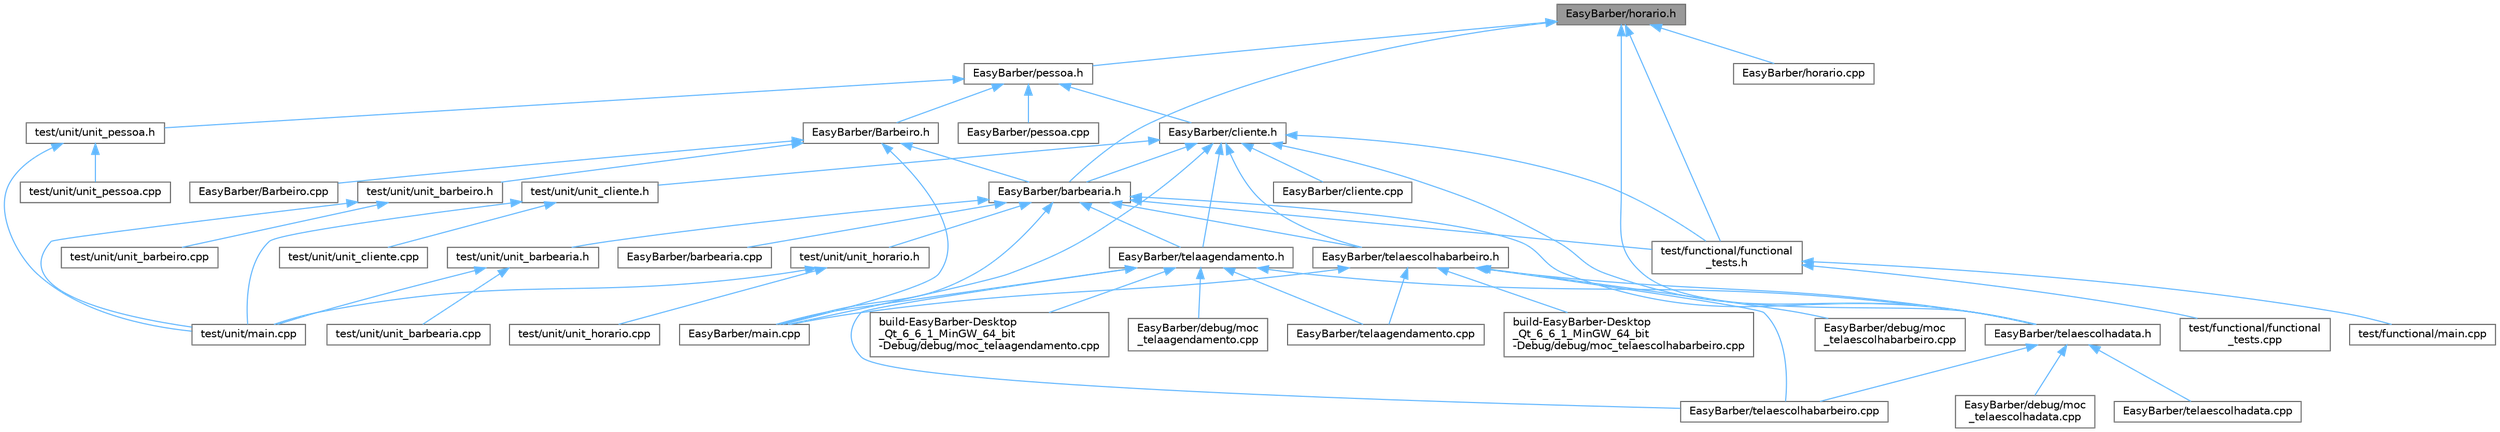 digraph "EasyBarber/horario.h"
{
 // LATEX_PDF_SIZE
  bgcolor="transparent";
  edge [fontname=Helvetica,fontsize=10,labelfontname=Helvetica,labelfontsize=10];
  node [fontname=Helvetica,fontsize=10,shape=box,height=0.2,width=0.4];
  Node1 [id="Node000001",label="EasyBarber/horario.h",height=0.2,width=0.4,color="gray40", fillcolor="grey60", style="filled", fontcolor="black",tooltip=" "];
  Node1 -> Node2 [id="edge1_Node000001_Node000002",dir="back",color="steelblue1",style="solid",tooltip=" "];
  Node2 [id="Node000002",label="EasyBarber/barbearia.h",height=0.2,width=0.4,color="grey40", fillcolor="white", style="filled",URL="$barbearia_8h.html",tooltip=" "];
  Node2 -> Node3 [id="edge2_Node000002_Node000003",dir="back",color="steelblue1",style="solid",tooltip=" "];
  Node3 [id="Node000003",label="EasyBarber/barbearia.cpp",height=0.2,width=0.4,color="grey40", fillcolor="white", style="filled",URL="$barbearia_8cpp.html",tooltip=" "];
  Node2 -> Node4 [id="edge3_Node000002_Node000004",dir="back",color="steelblue1",style="solid",tooltip=" "];
  Node4 [id="Node000004",label="EasyBarber/main.cpp",height=0.2,width=0.4,color="grey40", fillcolor="white", style="filled",URL="$_easy_barber_2main_8cpp.html",tooltip=" "];
  Node2 -> Node5 [id="edge4_Node000002_Node000005",dir="back",color="steelblue1",style="solid",tooltip=" "];
  Node5 [id="Node000005",label="EasyBarber/telaagendamento.h",height=0.2,width=0.4,color="grey40", fillcolor="white", style="filled",URL="$telaagendamento_8h.html",tooltip=" "];
  Node5 -> Node6 [id="edge5_Node000005_Node000006",dir="back",color="steelblue1",style="solid",tooltip=" "];
  Node6 [id="Node000006",label="EasyBarber/debug/moc\l_telaagendamento.cpp",height=0.2,width=0.4,color="grey40", fillcolor="white", style="filled",URL="$_easy_barber_2debug_2moc__telaagendamento_8cpp.html",tooltip=" "];
  Node5 -> Node4 [id="edge6_Node000005_Node000004",dir="back",color="steelblue1",style="solid",tooltip=" "];
  Node5 -> Node7 [id="edge7_Node000005_Node000007",dir="back",color="steelblue1",style="solid",tooltip=" "];
  Node7 [id="Node000007",label="EasyBarber/telaagendamento.cpp",height=0.2,width=0.4,color="grey40", fillcolor="white", style="filled",URL="$telaagendamento_8cpp.html",tooltip=" "];
  Node5 -> Node8 [id="edge8_Node000005_Node000008",dir="back",color="steelblue1",style="solid",tooltip=" "];
  Node8 [id="Node000008",label="EasyBarber/telaescolhabarbeiro.cpp",height=0.2,width=0.4,color="grey40", fillcolor="white", style="filled",URL="$telaescolhabarbeiro_8cpp.html",tooltip=" "];
  Node5 -> Node9 [id="edge9_Node000005_Node000009",dir="back",color="steelblue1",style="solid",tooltip=" "];
  Node9 [id="Node000009",label="EasyBarber/telaescolhadata.h",height=0.2,width=0.4,color="grey40", fillcolor="white", style="filled",URL="$telaescolhadata_8h.html",tooltip=" "];
  Node9 -> Node10 [id="edge10_Node000009_Node000010",dir="back",color="steelblue1",style="solid",tooltip=" "];
  Node10 [id="Node000010",label="EasyBarber/debug/moc\l_telaescolhadata.cpp",height=0.2,width=0.4,color="grey40", fillcolor="white", style="filled",URL="$moc__telaescolhadata_8cpp.html",tooltip=" "];
  Node9 -> Node8 [id="edge11_Node000009_Node000008",dir="back",color="steelblue1",style="solid",tooltip=" "];
  Node9 -> Node11 [id="edge12_Node000009_Node000011",dir="back",color="steelblue1",style="solid",tooltip=" "];
  Node11 [id="Node000011",label="EasyBarber/telaescolhadata.cpp",height=0.2,width=0.4,color="grey40", fillcolor="white", style="filled",URL="$telaescolhadata_8cpp.html",tooltip=" "];
  Node5 -> Node12 [id="edge13_Node000005_Node000012",dir="back",color="steelblue1",style="solid",tooltip=" "];
  Node12 [id="Node000012",label="build-EasyBarber-Desktop\l_Qt_6_6_1_MinGW_64_bit\l-Debug/debug/moc_telaagendamento.cpp",height=0.2,width=0.4,color="grey40", fillcolor="white", style="filled",URL="$build-_easy_barber-_desktop___qt__6__6__1___min_g_w__64__bit-_debug_2debug_2moc__telaagendamento_8cpp.html",tooltip=" "];
  Node2 -> Node13 [id="edge14_Node000002_Node000013",dir="back",color="steelblue1",style="solid",tooltip=" "];
  Node13 [id="Node000013",label="EasyBarber/telaescolhabarbeiro.h",height=0.2,width=0.4,color="grey40", fillcolor="white", style="filled",URL="$telaescolhabarbeiro_8h.html",tooltip=" "];
  Node13 -> Node14 [id="edge15_Node000013_Node000014",dir="back",color="steelblue1",style="solid",tooltip=" "];
  Node14 [id="Node000014",label="EasyBarber/debug/moc\l_telaescolhabarbeiro.cpp",height=0.2,width=0.4,color="grey40", fillcolor="white", style="filled",URL="$_easy_barber_2debug_2moc__telaescolhabarbeiro_8cpp.html",tooltip=" "];
  Node13 -> Node4 [id="edge16_Node000013_Node000004",dir="back",color="steelblue1",style="solid",tooltip=" "];
  Node13 -> Node7 [id="edge17_Node000013_Node000007",dir="back",color="steelblue1",style="solid",tooltip=" "];
  Node13 -> Node8 [id="edge18_Node000013_Node000008",dir="back",color="steelblue1",style="solid",tooltip=" "];
  Node13 -> Node9 [id="edge19_Node000013_Node000009",dir="back",color="steelblue1",style="solid",tooltip=" "];
  Node13 -> Node15 [id="edge20_Node000013_Node000015",dir="back",color="steelblue1",style="solid",tooltip=" "];
  Node15 [id="Node000015",label="build-EasyBarber-Desktop\l_Qt_6_6_1_MinGW_64_bit\l-Debug/debug/moc_telaescolhabarbeiro.cpp",height=0.2,width=0.4,color="grey40", fillcolor="white", style="filled",URL="$build-_easy_barber-_desktop___qt__6__6__1___min_g_w__64__bit-_debug_2debug_2moc__telaescolhabarbeiro_8cpp.html",tooltip=" "];
  Node2 -> Node9 [id="edge21_Node000002_Node000009",dir="back",color="steelblue1",style="solid",tooltip=" "];
  Node2 -> Node16 [id="edge22_Node000002_Node000016",dir="back",color="steelblue1",style="solid",tooltip=" "];
  Node16 [id="Node000016",label="test/functional/functional\l_tests.h",height=0.2,width=0.4,color="grey40", fillcolor="white", style="filled",URL="$functional__tests_8h.html",tooltip=" "];
  Node16 -> Node17 [id="edge23_Node000016_Node000017",dir="back",color="steelblue1",style="solid",tooltip=" "];
  Node17 [id="Node000017",label="test/functional/functional\l_tests.cpp",height=0.2,width=0.4,color="grey40", fillcolor="white", style="filled",URL="$functional__tests_8cpp.html",tooltip=" "];
  Node16 -> Node18 [id="edge24_Node000016_Node000018",dir="back",color="steelblue1",style="solid",tooltip=" "];
  Node18 [id="Node000018",label="test/functional/main.cpp",height=0.2,width=0.4,color="grey40", fillcolor="white", style="filled",URL="$test_2functional_2main_8cpp.html",tooltip=" "];
  Node2 -> Node19 [id="edge25_Node000002_Node000019",dir="back",color="steelblue1",style="solid",tooltip=" "];
  Node19 [id="Node000019",label="test/unit/unit_barbearia.h",height=0.2,width=0.4,color="grey40", fillcolor="white", style="filled",URL="$unit__barbearia_8h.html",tooltip=" "];
  Node19 -> Node20 [id="edge26_Node000019_Node000020",dir="back",color="steelblue1",style="solid",tooltip=" "];
  Node20 [id="Node000020",label="test/unit/main.cpp",height=0.2,width=0.4,color="grey40", fillcolor="white", style="filled",URL="$test_2unit_2main_8cpp.html",tooltip=" "];
  Node19 -> Node21 [id="edge27_Node000019_Node000021",dir="back",color="steelblue1",style="solid",tooltip=" "];
  Node21 [id="Node000021",label="test/unit/unit_barbearia.cpp",height=0.2,width=0.4,color="grey40", fillcolor="white", style="filled",URL="$unit__barbearia_8cpp.html",tooltip=" "];
  Node2 -> Node22 [id="edge28_Node000002_Node000022",dir="back",color="steelblue1",style="solid",tooltip=" "];
  Node22 [id="Node000022",label="test/unit/unit_horario.h",height=0.2,width=0.4,color="grey40", fillcolor="white", style="filled",URL="$unit__horario_8h.html",tooltip=" "];
  Node22 -> Node20 [id="edge29_Node000022_Node000020",dir="back",color="steelblue1",style="solid",tooltip=" "];
  Node22 -> Node23 [id="edge30_Node000022_Node000023",dir="back",color="steelblue1",style="solid",tooltip=" "];
  Node23 [id="Node000023",label="test/unit/unit_horario.cpp",height=0.2,width=0.4,color="grey40", fillcolor="white", style="filled",URL="$unit__horario_8cpp.html",tooltip=" "];
  Node1 -> Node24 [id="edge31_Node000001_Node000024",dir="back",color="steelblue1",style="solid",tooltip=" "];
  Node24 [id="Node000024",label="EasyBarber/horario.cpp",height=0.2,width=0.4,color="grey40", fillcolor="white", style="filled",URL="$horario_8cpp.html",tooltip=" "];
  Node1 -> Node25 [id="edge32_Node000001_Node000025",dir="back",color="steelblue1",style="solid",tooltip=" "];
  Node25 [id="Node000025",label="EasyBarber/pessoa.h",height=0.2,width=0.4,color="grey40", fillcolor="white", style="filled",URL="$pessoa_8h.html",tooltip=" "];
  Node25 -> Node26 [id="edge33_Node000025_Node000026",dir="back",color="steelblue1",style="solid",tooltip=" "];
  Node26 [id="Node000026",label="EasyBarber/Barbeiro.h",height=0.2,width=0.4,color="grey40", fillcolor="white", style="filled",URL="$_barbeiro_8h.html",tooltip=" "];
  Node26 -> Node27 [id="edge34_Node000026_Node000027",dir="back",color="steelblue1",style="solid",tooltip=" "];
  Node27 [id="Node000027",label="EasyBarber/Barbeiro.cpp",height=0.2,width=0.4,color="grey40", fillcolor="white", style="filled",URL="$_barbeiro_8cpp.html",tooltip=" "];
  Node26 -> Node2 [id="edge35_Node000026_Node000002",dir="back",color="steelblue1",style="solid",tooltip=" "];
  Node26 -> Node4 [id="edge36_Node000026_Node000004",dir="back",color="steelblue1",style="solid",tooltip=" "];
  Node26 -> Node28 [id="edge37_Node000026_Node000028",dir="back",color="steelblue1",style="solid",tooltip=" "];
  Node28 [id="Node000028",label="test/unit/unit_barbeiro.h",height=0.2,width=0.4,color="grey40", fillcolor="white", style="filled",URL="$unit__barbeiro_8h.html",tooltip=" "];
  Node28 -> Node20 [id="edge38_Node000028_Node000020",dir="back",color="steelblue1",style="solid",tooltip=" "];
  Node28 -> Node29 [id="edge39_Node000028_Node000029",dir="back",color="steelblue1",style="solid",tooltip=" "];
  Node29 [id="Node000029",label="test/unit/unit_barbeiro.cpp",height=0.2,width=0.4,color="grey40", fillcolor="white", style="filled",URL="$unit__barbeiro_8cpp.html",tooltip=" "];
  Node25 -> Node30 [id="edge40_Node000025_Node000030",dir="back",color="steelblue1",style="solid",tooltip=" "];
  Node30 [id="Node000030",label="EasyBarber/cliente.h",height=0.2,width=0.4,color="grey40", fillcolor="white", style="filled",URL="$cliente_8h.html",tooltip=" "];
  Node30 -> Node2 [id="edge41_Node000030_Node000002",dir="back",color="steelblue1",style="solid",tooltip=" "];
  Node30 -> Node31 [id="edge42_Node000030_Node000031",dir="back",color="steelblue1",style="solid",tooltip=" "];
  Node31 [id="Node000031",label="EasyBarber/cliente.cpp",height=0.2,width=0.4,color="grey40", fillcolor="white", style="filled",URL="$cliente_8cpp.html",tooltip=" "];
  Node30 -> Node4 [id="edge43_Node000030_Node000004",dir="back",color="steelblue1",style="solid",tooltip=" "];
  Node30 -> Node5 [id="edge44_Node000030_Node000005",dir="back",color="steelblue1",style="solid",tooltip=" "];
  Node30 -> Node13 [id="edge45_Node000030_Node000013",dir="back",color="steelblue1",style="solid",tooltip=" "];
  Node30 -> Node9 [id="edge46_Node000030_Node000009",dir="back",color="steelblue1",style="solid",tooltip=" "];
  Node30 -> Node16 [id="edge47_Node000030_Node000016",dir="back",color="steelblue1",style="solid",tooltip=" "];
  Node30 -> Node32 [id="edge48_Node000030_Node000032",dir="back",color="steelblue1",style="solid",tooltip=" "];
  Node32 [id="Node000032",label="test/unit/unit_cliente.h",height=0.2,width=0.4,color="grey40", fillcolor="white", style="filled",URL="$unit__cliente_8h.html",tooltip=" "];
  Node32 -> Node20 [id="edge49_Node000032_Node000020",dir="back",color="steelblue1",style="solid",tooltip=" "];
  Node32 -> Node33 [id="edge50_Node000032_Node000033",dir="back",color="steelblue1",style="solid",tooltip=" "];
  Node33 [id="Node000033",label="test/unit/unit_cliente.cpp",height=0.2,width=0.4,color="grey40", fillcolor="white", style="filled",URL="$unit__cliente_8cpp.html",tooltip=" "];
  Node25 -> Node34 [id="edge51_Node000025_Node000034",dir="back",color="steelblue1",style="solid",tooltip=" "];
  Node34 [id="Node000034",label="EasyBarber/pessoa.cpp",height=0.2,width=0.4,color="grey40", fillcolor="white", style="filled",URL="$pessoa_8cpp.html",tooltip=" "];
  Node25 -> Node35 [id="edge52_Node000025_Node000035",dir="back",color="steelblue1",style="solid",tooltip=" "];
  Node35 [id="Node000035",label="test/unit/unit_pessoa.h",height=0.2,width=0.4,color="grey40", fillcolor="white", style="filled",URL="$unit__pessoa_8h.html",tooltip=" "];
  Node35 -> Node20 [id="edge53_Node000035_Node000020",dir="back",color="steelblue1",style="solid",tooltip=" "];
  Node35 -> Node36 [id="edge54_Node000035_Node000036",dir="back",color="steelblue1",style="solid",tooltip=" "];
  Node36 [id="Node000036",label="test/unit/unit_pessoa.cpp",height=0.2,width=0.4,color="grey40", fillcolor="white", style="filled",URL="$unit__pessoa_8cpp.html",tooltip=" "];
  Node1 -> Node9 [id="edge55_Node000001_Node000009",dir="back",color="steelblue1",style="solid",tooltip=" "];
  Node1 -> Node16 [id="edge56_Node000001_Node000016",dir="back",color="steelblue1",style="solid",tooltip=" "];
}
